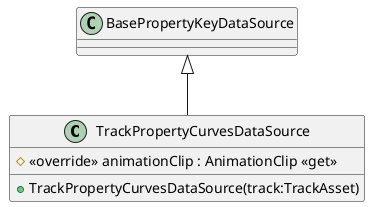 @startuml
class TrackPropertyCurvesDataSource {
    # <<override>> animationClip : AnimationClip <<get>>
    + TrackPropertyCurvesDataSource(track:TrackAsset)
}
BasePropertyKeyDataSource <|-- TrackPropertyCurvesDataSource
@enduml
